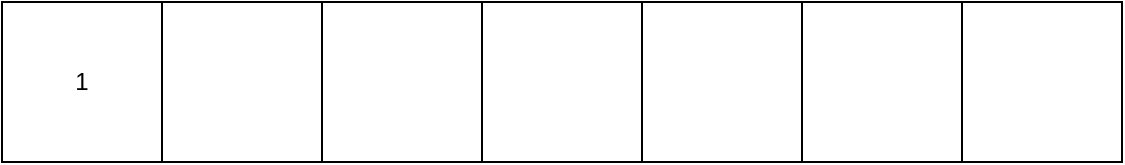 <mxfile version="14.8.5" type="github">
  <diagram id="QPfnh-mpBDKSe8OGBJDT" name="rotate_array">
    <mxGraphModel dx="1304" dy="529" grid="1" gridSize="10" guides="1" tooltips="1" connect="1" arrows="1" fold="1" page="1" pageScale="1" pageWidth="1800" pageHeight="1000" math="0" shadow="0">
      <root>
        <mxCell id="0" />
        <mxCell id="1" parent="0" />
        <mxCell id="Ruj4pEIZxkWLNFvjBIL3-1" value="1" style="rounded=0;whiteSpace=wrap;html=1;" vertex="1" parent="1">
          <mxGeometry x="240" y="120" width="80" height="80" as="geometry" />
        </mxCell>
        <mxCell id="Ruj4pEIZxkWLNFvjBIL3-2" value="" style="rounded=0;whiteSpace=wrap;html=1;" vertex="1" parent="1">
          <mxGeometry x="320" y="120" width="80" height="80" as="geometry" />
        </mxCell>
        <mxCell id="Ruj4pEIZxkWLNFvjBIL3-3" value="" style="rounded=0;whiteSpace=wrap;html=1;" vertex="1" parent="1">
          <mxGeometry x="400" y="120" width="80" height="80" as="geometry" />
        </mxCell>
        <mxCell id="Ruj4pEIZxkWLNFvjBIL3-4" value="" style="rounded=0;whiteSpace=wrap;html=1;" vertex="1" parent="1">
          <mxGeometry x="480" y="120" width="80" height="80" as="geometry" />
        </mxCell>
        <mxCell id="Ruj4pEIZxkWLNFvjBIL3-5" value="" style="rounded=0;whiteSpace=wrap;html=1;" vertex="1" parent="1">
          <mxGeometry x="560" y="120" width="80" height="80" as="geometry" />
        </mxCell>
        <mxCell id="Ruj4pEIZxkWLNFvjBIL3-6" value="" style="rounded=0;whiteSpace=wrap;html=1;" vertex="1" parent="1">
          <mxGeometry x="640" y="120" width="80" height="80" as="geometry" />
        </mxCell>
        <mxCell id="Ruj4pEIZxkWLNFvjBIL3-7" value="" style="rounded=0;whiteSpace=wrap;html=1;" vertex="1" parent="1">
          <mxGeometry x="720" y="120" width="80" height="80" as="geometry" />
        </mxCell>
      </root>
    </mxGraphModel>
  </diagram>
</mxfile>
